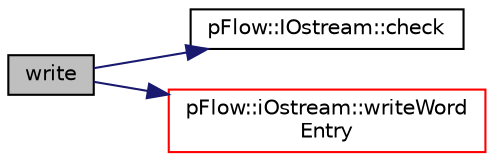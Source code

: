 digraph "write"
{
 // LATEX_PDF_SIZE
  edge [fontname="Helvetica",fontsize="10",labelfontname="Helvetica",labelfontsize="10"];
  node [fontname="Helvetica",fontsize="10",shape=record];
  rankdir="LR";
  Node1 [label="write",height=0.2,width=0.4,color="black", fillcolor="grey75", style="filled", fontcolor="black",tooltip="Write to output stream os."];
  Node1 -> Node2 [color="midnightblue",fontsize="10",style="solid",fontname="Helvetica"];
  Node2 [label="pFlow::IOstream::check",height=0.2,width=0.4,color="black", fillcolor="white", style="filled",URL="$classpFlow_1_1IOstream.html#a367eb3425fc4e8270e2aa961df8ac8a5",tooltip="Check IOstream status for given operation."];
  Node1 -> Node3 [color="midnightblue",fontsize="10",style="solid",fontname="Helvetica"];
  Node3 [label="pFlow::iOstream::writeWord\lEntry",height=0.2,width=0.4,color="red", fillcolor="white", style="filled",URL="$classpFlow_1_1iOstream.html#a21c60a5f3cd7a26eb97fa28923cbaec6",tooltip="Write a keyword/value entry."];
}
